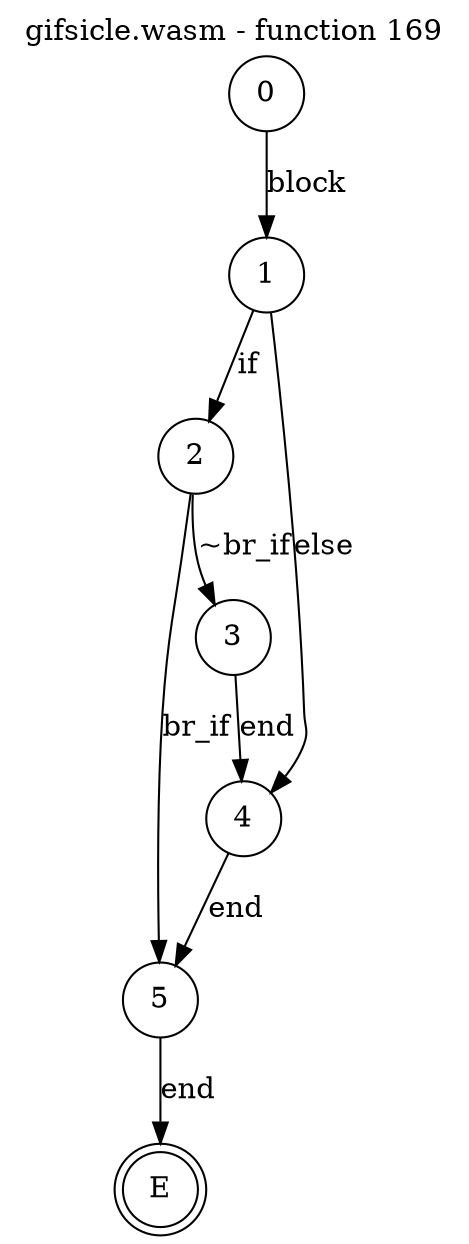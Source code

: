 digraph finite_state_machine {
    label = "gifsicle.wasm - function 169"
    labelloc =  t
    labelfontsize = 16
    labelfontcolor = black
    labelfontname = "Helvetica"
    node [shape = doublecircle]; E ;
node [shape=circle, fontcolor=black, style="", label="0"]0
node [shape=circle, fontcolor=black, style="", label="1"]1
node [shape=circle, fontcolor=black, style="", label="2"]2
node [shape=circle, fontcolor=black, style="", label="3"]3
node [shape=circle, fontcolor=black, style="", label="4"]4
node [shape=circle, fontcolor=black, style="", label="5"]5
node [shape=circle, fontcolor=black, style="", label="E"]E
    0 -> 1[label="block"];
    1 -> 2[label="if"];
    1 -> 4[label="else"];
    2 -> 3[label="~br_if"];
    2 -> 5[label="br_if"];
    3 -> 4[label="end"];
    4 -> 5[label="end"];
    5 -> E[label="end"];
}
